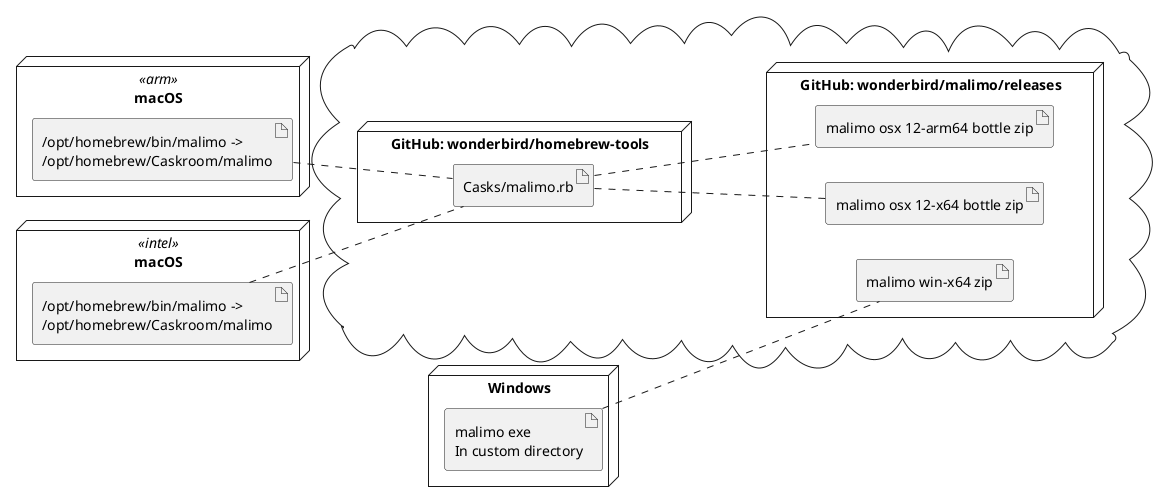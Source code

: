 @startuml
left to right direction

node "macOS" <<arm>> as armMac {
    artifact "/opt/homebrew/bin/malimo ->\n/opt/homebrew/Caskroom/malimo" as armMalimo
}

node "macOS" <<intel>> as intelMac {
    artifact "/opt/homebrew/bin/malimo ->\n/opt/homebrew/Caskroom/malimo" as intelMalimo
}

node "Windows" {
    artifact "malimo exe\nIn custom directory" as winMalimo
}

cloud {
  node "GitHub: wonderbird/malimo/releases" {
    artifact "malimo osx 12-arm64 bottle zip" as armBottle
    artifact "malimo osx 12-x64 bottle zip" as intelBottle
    artifact "malimo win-x64 zip" as winRelease
  }
  
  node "GitHub: wonderbird/homebrew-tools" {
    artifact "Casks/malimo.rb" as cask
  }
}

cask .. armBottle
cask .. intelBottle

armMalimo .. cask
intelMalimo .. cask

winMalimo .. winRelease
@enduml
